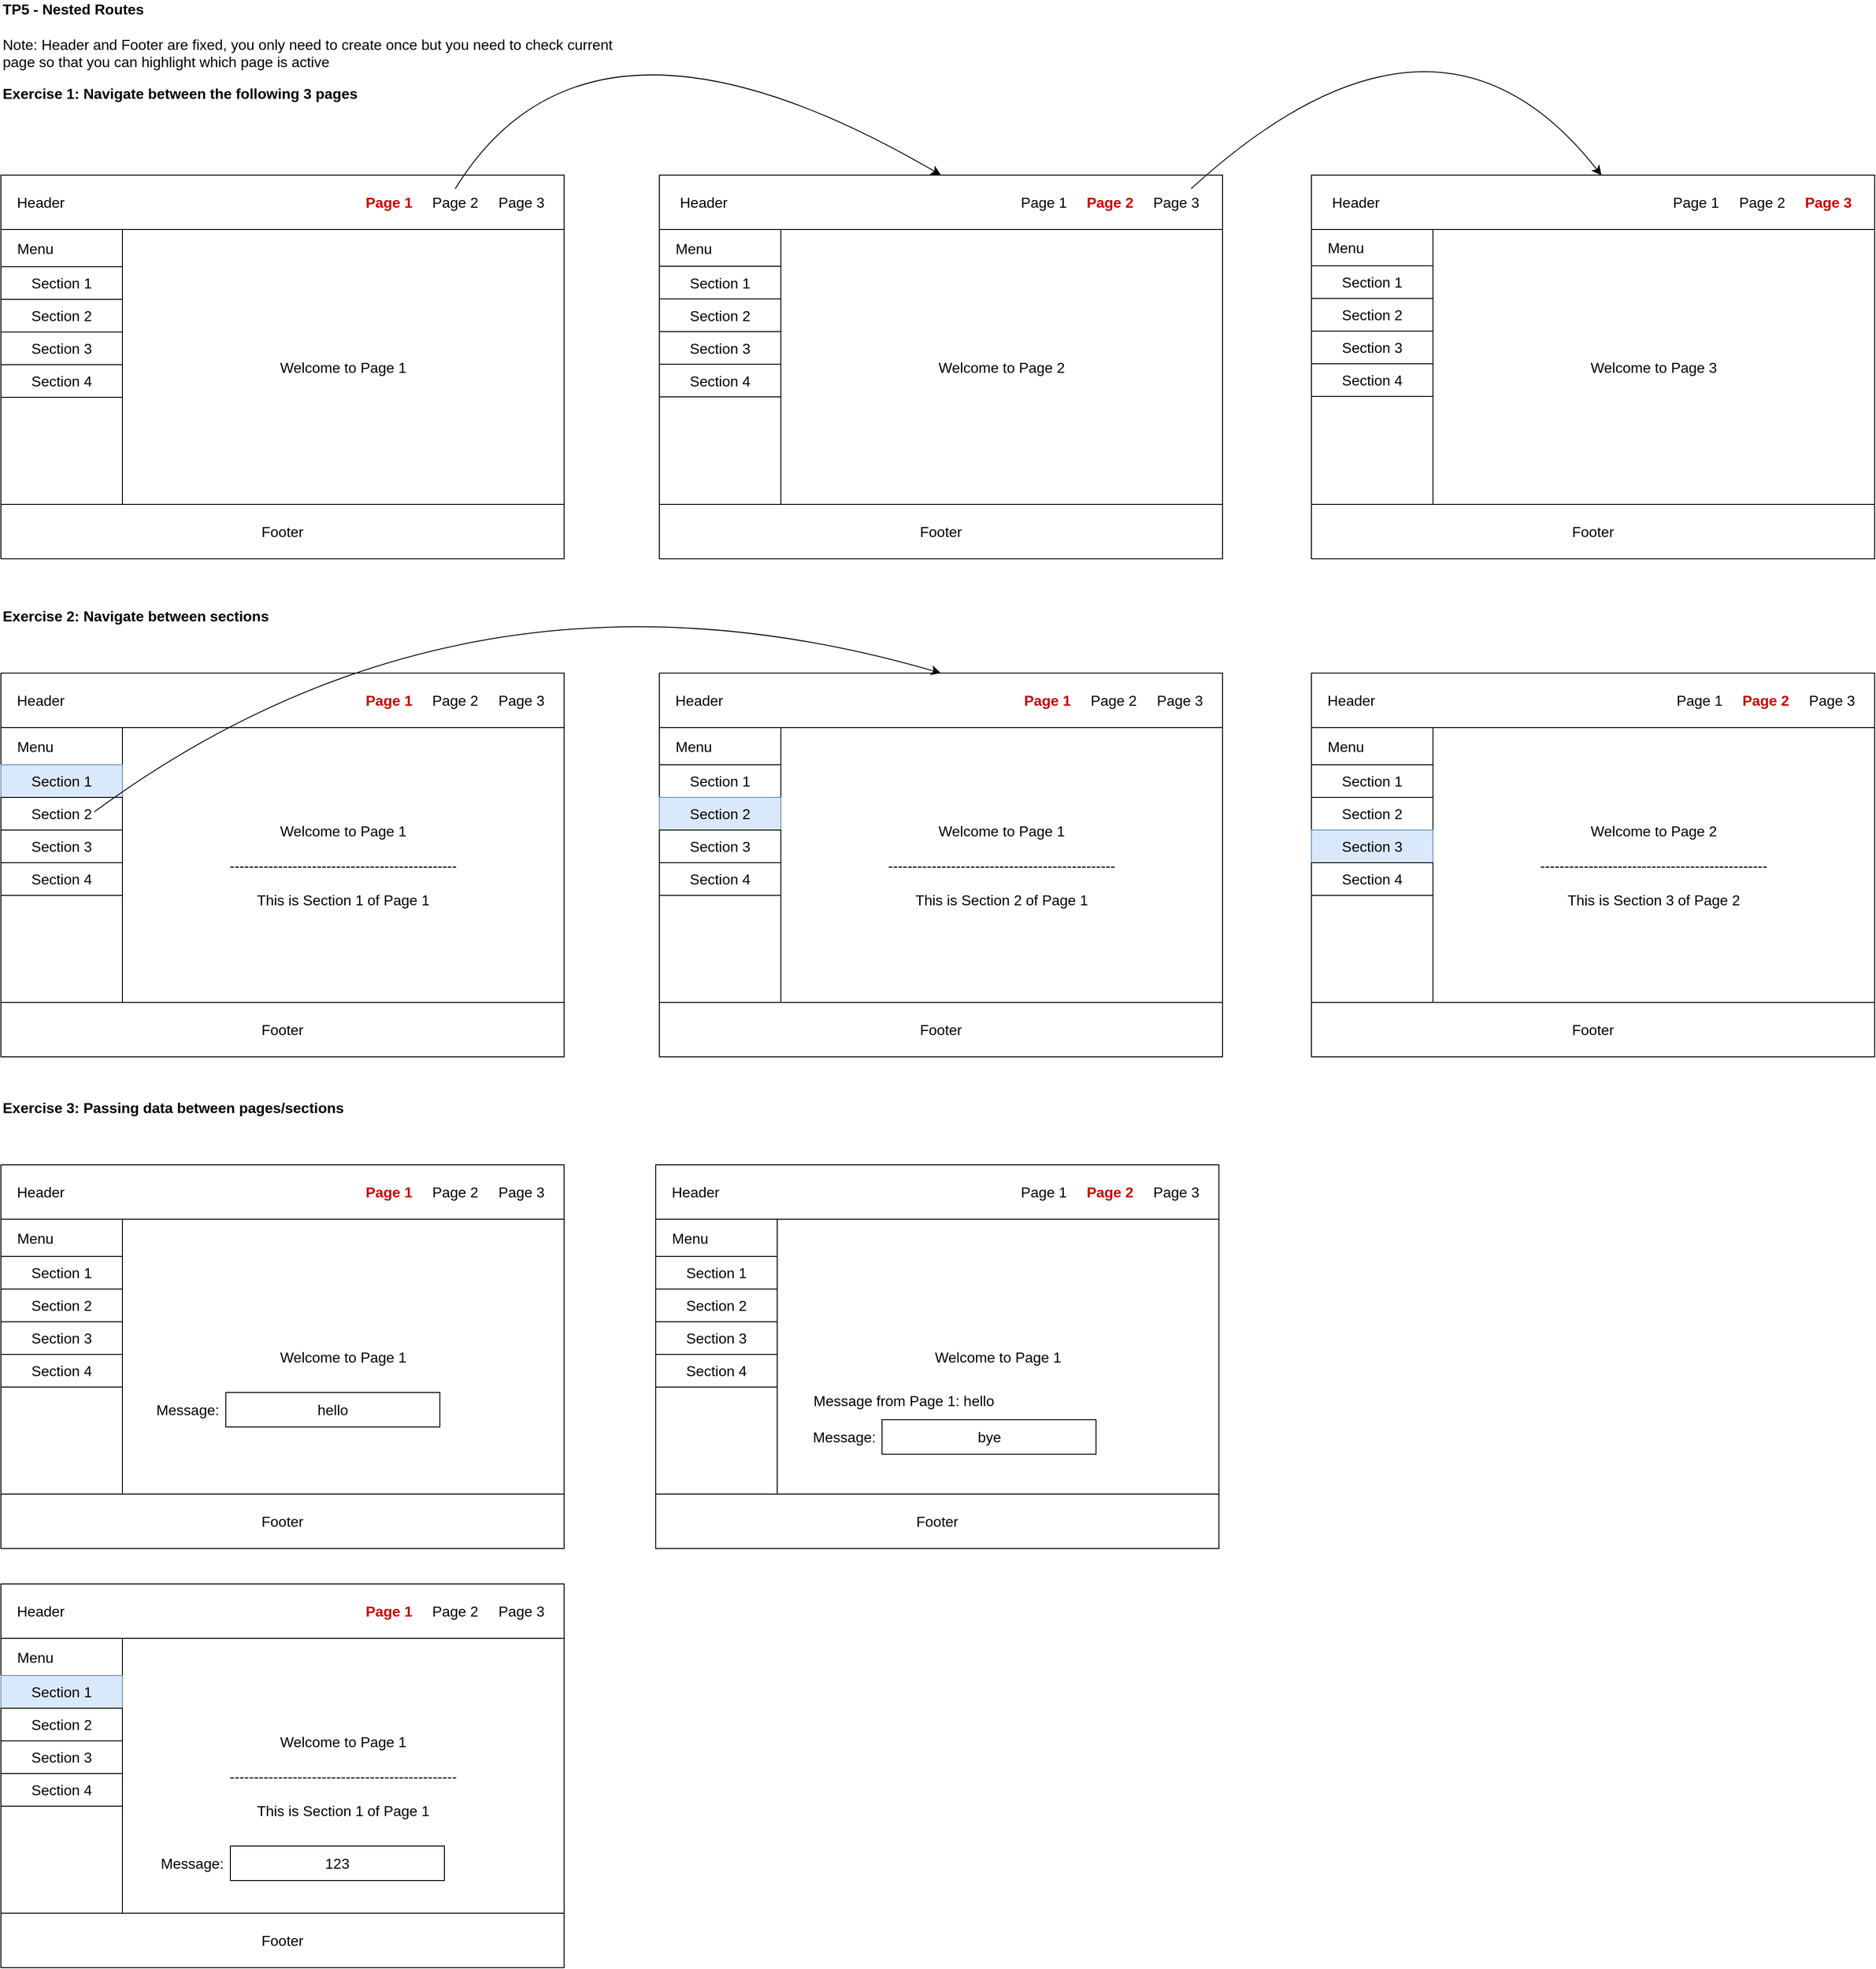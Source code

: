 <mxfile version="20.8.10" type="device"><diagram name="Page-1" id="HAjurfXwAb8U0C5EK2-W"><mxGraphModel dx="1642" dy="1304" grid="0" gridSize="10" guides="1" tooltips="1" connect="1" arrows="1" fold="1" page="0" pageScale="1" pageWidth="827" pageHeight="1169" math="0" shadow="0"><root><mxCell id="0"/><mxCell id="1" parent="0"/><mxCell id="55dLa9W22PT6XGCcYvkK-1" value="" style="rounded=0;whiteSpace=wrap;html=1;fontSize=16;" parent="1" vertex="1"><mxGeometry x="-14" y="4" width="621" height="60" as="geometry"/></mxCell><mxCell id="55dLa9W22PT6XGCcYvkK-2" value="" style="rounded=0;whiteSpace=wrap;html=1;fontSize=16;" parent="1" vertex="1"><mxGeometry x="-14" y="64" width="134" height="303" as="geometry"/></mxCell><mxCell id="55dLa9W22PT6XGCcYvkK-3" value="Welcome to Page 1" style="rounded=0;whiteSpace=wrap;html=1;fontSize=16;" parent="1" vertex="1"><mxGeometry x="120" y="64" width="487" height="303" as="geometry"/></mxCell><mxCell id="55dLa9W22PT6XGCcYvkK-4" value="Footer" style="rounded=0;whiteSpace=wrap;html=1;fontSize=16;" parent="1" vertex="1"><mxGeometry x="-14" y="367" width="621" height="60" as="geometry"/></mxCell><mxCell id="55dLa9W22PT6XGCcYvkK-5" value="" style="rounded=0;whiteSpace=wrap;html=1;fontSize=16;" parent="1" vertex="1"><mxGeometry x="712" y="4" width="621" height="60" as="geometry"/></mxCell><mxCell id="55dLa9W22PT6XGCcYvkK-6" value="" style="rounded=0;whiteSpace=wrap;html=1;fontSize=16;" parent="1" vertex="1"><mxGeometry x="712" y="64" width="134" height="303" as="geometry"/></mxCell><mxCell id="55dLa9W22PT6XGCcYvkK-7" value="Welcome to Page 2" style="rounded=0;whiteSpace=wrap;html=1;fontSize=16;" parent="1" vertex="1"><mxGeometry x="846" y="64" width="487" height="303" as="geometry"/></mxCell><mxCell id="55dLa9W22PT6XGCcYvkK-8" value="Footer" style="rounded=0;whiteSpace=wrap;html=1;fontSize=16;" parent="1" vertex="1"><mxGeometry x="712" y="367" width="621" height="60" as="geometry"/></mxCell><mxCell id="55dLa9W22PT6XGCcYvkK-9" value="" style="endArrow=classic;html=1;rounded=0;fontSize=12;startSize=8;endSize=8;curved=1;exitX=0.5;exitY=0;exitDx=0;exitDy=0;entryX=0.5;entryY=0;entryDx=0;entryDy=0;" parent="1" source="55dLa9W22PT6XGCcYvkK-16" target="55dLa9W22PT6XGCcYvkK-5" edge="1"><mxGeometry width="50" height="50" relative="1" as="geometry"><mxPoint x="608" y="216" as="sourcePoint"/><mxPoint x="658" y="166" as="targetPoint"/><Array as="points"><mxPoint x="635" y="-222"/></Array></mxGeometry></mxCell><mxCell id="55dLa9W22PT6XGCcYvkK-10" value="Header" style="text;html=1;strokeColor=none;fillColor=none;align=center;verticalAlign=middle;whiteSpace=wrap;rounded=0;fontSize=16;" parent="1" vertex="1"><mxGeometry y="19" width="60" height="30" as="geometry"/></mxCell><mxCell id="55dLa9W22PT6XGCcYvkK-11" value="Header" style="text;html=1;strokeColor=none;fillColor=none;align=center;verticalAlign=middle;whiteSpace=wrap;rounded=0;fontSize=16;" parent="1" vertex="1"><mxGeometry x="731" y="19" width="60" height="30" as="geometry"/></mxCell><mxCell id="55dLa9W22PT6XGCcYvkK-12" value="Page 1" style="text;html=1;strokeColor=none;fillColor=none;align=center;verticalAlign=middle;whiteSpace=wrap;rounded=0;fontSize=16;" parent="1" vertex="1"><mxGeometry x="1106" y="19" width="60" height="30" as="geometry"/></mxCell><mxCell id="55dLa9W22PT6XGCcYvkK-13" value="Page 2" style="text;html=1;strokeColor=none;fillColor=none;align=center;verticalAlign=middle;whiteSpace=wrap;rounded=0;fontSize=16;fontStyle=1;fontColor=#CC0000;" parent="1" vertex="1"><mxGeometry x="1179" y="19" width="60" height="30" as="geometry"/></mxCell><mxCell id="55dLa9W22PT6XGCcYvkK-30" style="edgeStyle=none;curved=1;rounded=0;orthogonalLoop=1;jettySize=auto;html=1;entryX=0.515;entryY=0.006;entryDx=0;entryDy=0;fontSize=12;fontColor=#CC0000;startSize=8;endSize=8;entryPerimeter=0;" parent="1" source="55dLa9W22PT6XGCcYvkK-14" target="55dLa9W22PT6XGCcYvkK-22" edge="1"><mxGeometry relative="1" as="geometry"><Array as="points"><mxPoint x="1569" y="-228"/></Array></mxGeometry></mxCell><mxCell id="55dLa9W22PT6XGCcYvkK-14" value="Page 3" style="text;html=1;strokeColor=none;fillColor=none;align=center;verticalAlign=middle;whiteSpace=wrap;rounded=0;fontSize=16;" parent="1" vertex="1"><mxGeometry x="1252" y="19" width="60" height="30" as="geometry"/></mxCell><mxCell id="55dLa9W22PT6XGCcYvkK-15" value="Page 1" style="text;html=1;align=center;verticalAlign=middle;whiteSpace=wrap;rounded=0;fontSize=16;fontStyle=1;fontColor=#CC0000;" parent="1" vertex="1"><mxGeometry x="384" y="19" width="60" height="30" as="geometry"/></mxCell><mxCell id="55dLa9W22PT6XGCcYvkK-16" value="Page 2" style="text;html=1;strokeColor=none;fillColor=none;align=center;verticalAlign=middle;whiteSpace=wrap;rounded=0;fontSize=16;" parent="1" vertex="1"><mxGeometry x="457" y="19" width="60" height="30" as="geometry"/></mxCell><mxCell id="55dLa9W22PT6XGCcYvkK-17" value="Page 3" style="text;html=1;strokeColor=none;fillColor=none;align=center;verticalAlign=middle;whiteSpace=wrap;rounded=0;fontSize=16;" parent="1" vertex="1"><mxGeometry x="530" y="19" width="60" height="30" as="geometry"/></mxCell><mxCell id="55dLa9W22PT6XGCcYvkK-18" value="Exercise 1: Navigate between the following 3 pages" style="text;html=1;strokeColor=none;fillColor=none;align=left;verticalAlign=middle;whiteSpace=wrap;rounded=0;fontSize=16;fontColor=#000000;fontStyle=1" parent="1" vertex="1"><mxGeometry x="-14" y="-101" width="493" height="30" as="geometry"/></mxCell><mxCell id="55dLa9W22PT6XGCcYvkK-19" value="TP5 - Nested Routes&amp;nbsp;&lt;br&gt;&lt;br&gt;&lt;span style=&quot;font-weight: normal;&quot;&gt;Note: Header and Footer are fixed, you only need to create once but you need to check current page so that you can highlight which page is active&lt;/span&gt;" style="text;html=1;strokeColor=none;fillColor=none;align=left;verticalAlign=middle;whiteSpace=wrap;rounded=0;fontSize=16;fontColor=#000000;fontStyle=1" parent="1" vertex="1"><mxGeometry x="-14" y="-184" width="692" height="67" as="geometry"/></mxCell><mxCell id="55dLa9W22PT6XGCcYvkK-20" value="Exercise 2: Navigate between sections" style="text;html=1;strokeColor=none;fillColor=none;align=left;verticalAlign=middle;whiteSpace=wrap;rounded=0;fontSize=16;fontColor=#000000;fontStyle=1" parent="1" vertex="1"><mxGeometry x="-14" y="475" width="467" height="30" as="geometry"/></mxCell><mxCell id="55dLa9W22PT6XGCcYvkK-22" value="" style="rounded=0;whiteSpace=wrap;html=1;fontSize=16;" parent="1" vertex="1"><mxGeometry x="1431" y="4" width="621" height="60" as="geometry"/></mxCell><mxCell id="55dLa9W22PT6XGCcYvkK-23" value="" style="rounded=0;whiteSpace=wrap;html=1;fontSize=16;" parent="1" vertex="1"><mxGeometry x="1431" y="64" width="134" height="303" as="geometry"/></mxCell><mxCell id="55dLa9W22PT6XGCcYvkK-24" value="Welcome to Page 3" style="rounded=0;whiteSpace=wrap;html=1;fontSize=16;" parent="1" vertex="1"><mxGeometry x="1565" y="64" width="487" height="303" as="geometry"/></mxCell><mxCell id="55dLa9W22PT6XGCcYvkK-25" value="Footer" style="rounded=0;whiteSpace=wrap;html=1;fontSize=16;" parent="1" vertex="1"><mxGeometry x="1431" y="367" width="621" height="60" as="geometry"/></mxCell><mxCell id="55dLa9W22PT6XGCcYvkK-26" value="Header" style="text;html=1;strokeColor=none;fillColor=none;align=center;verticalAlign=middle;whiteSpace=wrap;rounded=0;fontSize=16;" parent="1" vertex="1"><mxGeometry x="1450" y="19" width="60" height="30" as="geometry"/></mxCell><mxCell id="55dLa9W22PT6XGCcYvkK-27" value="Page 1" style="text;html=1;strokeColor=none;fillColor=none;align=center;verticalAlign=middle;whiteSpace=wrap;rounded=0;fontSize=16;" parent="1" vertex="1"><mxGeometry x="1825" y="19" width="60" height="30" as="geometry"/></mxCell><mxCell id="55dLa9W22PT6XGCcYvkK-28" value="Page 2" style="text;html=1;strokeColor=none;fillColor=none;align=center;verticalAlign=middle;whiteSpace=wrap;rounded=0;fontSize=16;fontStyle=0;fontColor=#000000;" parent="1" vertex="1"><mxGeometry x="1898" y="19" width="60" height="30" as="geometry"/></mxCell><mxCell id="55dLa9W22PT6XGCcYvkK-29" value="Page 3" style="text;html=1;strokeColor=none;fillColor=none;align=center;verticalAlign=middle;whiteSpace=wrap;rounded=0;fontSize=16;fontColor=#CC0000;fontStyle=1" parent="1" vertex="1"><mxGeometry x="1971" y="19" width="60" height="30" as="geometry"/></mxCell><mxCell id="55dLa9W22PT6XGCcYvkK-31" value="Section 1" style="rounded=0;whiteSpace=wrap;html=1;fontSize=16;fontColor=#000000;" parent="1" vertex="1"><mxGeometry x="-14" y="105" width="134" height="36" as="geometry"/></mxCell><mxCell id="55dLa9W22PT6XGCcYvkK-32" value="Menu" style="text;html=1;strokeColor=none;fillColor=none;align=center;verticalAlign=middle;whiteSpace=wrap;rounded=0;fontSize=16;fontColor=#000000;" parent="1" vertex="1"><mxGeometry x="-6" y="70" width="60" height="30" as="geometry"/></mxCell><mxCell id="55dLa9W22PT6XGCcYvkK-33" value="Section 2" style="rounded=0;whiteSpace=wrap;html=1;fontSize=16;fontColor=#000000;" parent="1" vertex="1"><mxGeometry x="-14" y="141" width="134" height="36" as="geometry"/></mxCell><mxCell id="55dLa9W22PT6XGCcYvkK-34" value="Section 3" style="rounded=0;whiteSpace=wrap;html=1;fontSize=16;fontColor=#000000;" parent="1" vertex="1"><mxGeometry x="-14" y="177" width="134" height="36" as="geometry"/></mxCell><mxCell id="55dLa9W22PT6XGCcYvkK-35" value="Section 4" style="rounded=0;whiteSpace=wrap;html=1;fontSize=16;fontColor=#000000;" parent="1" vertex="1"><mxGeometry x="-14" y="213" width="134" height="36" as="geometry"/></mxCell><mxCell id="55dLa9W22PT6XGCcYvkK-36" value="Section 1" style="rounded=0;whiteSpace=wrap;html=1;fontSize=16;fontColor=#000000;" parent="1" vertex="1"><mxGeometry x="712" y="104.5" width="134" height="36" as="geometry"/></mxCell><mxCell id="55dLa9W22PT6XGCcYvkK-37" value="Menu" style="text;html=1;strokeColor=none;fillColor=none;align=center;verticalAlign=middle;whiteSpace=wrap;rounded=0;fontSize=16;fontColor=#000000;" parent="1" vertex="1"><mxGeometry x="720" y="69.5" width="60" height="30" as="geometry"/></mxCell><mxCell id="55dLa9W22PT6XGCcYvkK-38" value="Section 2" style="rounded=0;whiteSpace=wrap;html=1;fontSize=16;fontColor=#000000;" parent="1" vertex="1"><mxGeometry x="712" y="140.5" width="134" height="36" as="geometry"/></mxCell><mxCell id="55dLa9W22PT6XGCcYvkK-39" value="Section 3" style="rounded=0;whiteSpace=wrap;html=1;fontSize=16;fontColor=#000000;" parent="1" vertex="1"><mxGeometry x="712" y="176.5" width="134" height="36" as="geometry"/></mxCell><mxCell id="55dLa9W22PT6XGCcYvkK-40" value="Section 4" style="rounded=0;whiteSpace=wrap;html=1;fontSize=16;fontColor=#000000;" parent="1" vertex="1"><mxGeometry x="712" y="212.5" width="134" height="36" as="geometry"/></mxCell><mxCell id="55dLa9W22PT6XGCcYvkK-41" value="Section 1" style="rounded=0;whiteSpace=wrap;html=1;fontSize=16;fontColor=#000000;" parent="1" vertex="1"><mxGeometry x="1431" y="104" width="134" height="36" as="geometry"/></mxCell><mxCell id="55dLa9W22PT6XGCcYvkK-42" value="Menu" style="text;html=1;strokeColor=none;fillColor=none;align=center;verticalAlign=middle;whiteSpace=wrap;rounded=0;fontSize=16;fontColor=#000000;" parent="1" vertex="1"><mxGeometry x="1439" y="69" width="60" height="30" as="geometry"/></mxCell><mxCell id="55dLa9W22PT6XGCcYvkK-43" value="Section 2" style="rounded=0;whiteSpace=wrap;html=1;fontSize=16;fontColor=#000000;" parent="1" vertex="1"><mxGeometry x="1431" y="140" width="134" height="36" as="geometry"/></mxCell><mxCell id="55dLa9W22PT6XGCcYvkK-44" value="Section 3" style="rounded=0;whiteSpace=wrap;html=1;fontSize=16;fontColor=#000000;" parent="1" vertex="1"><mxGeometry x="1431" y="176" width="134" height="36" as="geometry"/></mxCell><mxCell id="55dLa9W22PT6XGCcYvkK-45" value="Section 4" style="rounded=0;whiteSpace=wrap;html=1;fontSize=16;fontColor=#000000;" parent="1" vertex="1"><mxGeometry x="1431" y="212" width="134" height="36" as="geometry"/></mxCell><mxCell id="55dLa9W22PT6XGCcYvkK-46" value="" style="rounded=0;whiteSpace=wrap;html=1;fontSize=16;" parent="1" vertex="1"><mxGeometry x="-14" y="553" width="621" height="60" as="geometry"/></mxCell><mxCell id="55dLa9W22PT6XGCcYvkK-47" value="" style="rounded=0;whiteSpace=wrap;html=1;fontSize=16;" parent="1" vertex="1"><mxGeometry x="-14" y="613" width="134" height="303" as="geometry"/></mxCell><mxCell id="55dLa9W22PT6XGCcYvkK-48" value="Welcome to Page 1&lt;br&gt;&lt;br&gt;-----------------------------------------------&lt;br&gt;&lt;br&gt;This is Section 1 of Page 1" style="rounded=0;whiteSpace=wrap;html=1;fontSize=16;" parent="1" vertex="1"><mxGeometry x="120" y="613" width="487" height="303" as="geometry"/></mxCell><mxCell id="55dLa9W22PT6XGCcYvkK-49" value="Footer" style="rounded=0;whiteSpace=wrap;html=1;fontSize=16;" parent="1" vertex="1"><mxGeometry x="-14" y="916" width="621" height="60" as="geometry"/></mxCell><mxCell id="55dLa9W22PT6XGCcYvkK-50" value="Header" style="text;html=1;strokeColor=none;fillColor=none;align=center;verticalAlign=middle;whiteSpace=wrap;rounded=0;fontSize=16;" parent="1" vertex="1"><mxGeometry y="568" width="60" height="30" as="geometry"/></mxCell><mxCell id="55dLa9W22PT6XGCcYvkK-51" value="Page 1" style="text;html=1;align=center;verticalAlign=middle;whiteSpace=wrap;rounded=0;fontSize=16;fontStyle=1;fontColor=#CC0000;" parent="1" vertex="1"><mxGeometry x="384" y="568" width="60" height="30" as="geometry"/></mxCell><mxCell id="55dLa9W22PT6XGCcYvkK-52" value="Page 2" style="text;html=1;strokeColor=none;fillColor=none;align=center;verticalAlign=middle;whiteSpace=wrap;rounded=0;fontSize=16;" parent="1" vertex="1"><mxGeometry x="457" y="568" width="60" height="30" as="geometry"/></mxCell><mxCell id="55dLa9W22PT6XGCcYvkK-53" value="Page 3" style="text;html=1;strokeColor=none;fillColor=none;align=center;verticalAlign=middle;whiteSpace=wrap;rounded=0;fontSize=16;" parent="1" vertex="1"><mxGeometry x="530" y="568" width="60" height="30" as="geometry"/></mxCell><mxCell id="55dLa9W22PT6XGCcYvkK-54" value="Section 1" style="rounded=0;whiteSpace=wrap;html=1;fontSize=16;fillColor=#dae8fc;strokeColor=#6c8ebf;" parent="1" vertex="1"><mxGeometry x="-14" y="654" width="134" height="36" as="geometry"/></mxCell><mxCell id="55dLa9W22PT6XGCcYvkK-55" value="Menu" style="text;html=1;strokeColor=none;fillColor=none;align=center;verticalAlign=middle;whiteSpace=wrap;rounded=0;fontSize=16;fontColor=#000000;" parent="1" vertex="1"><mxGeometry x="-6" y="619" width="60" height="30" as="geometry"/></mxCell><mxCell id="55dLa9W22PT6XGCcYvkK-56" value="Section 2" style="rounded=0;whiteSpace=wrap;html=1;fontSize=16;fontColor=#000000;movable=0;resizable=0;rotatable=0;deletable=0;editable=0;connectable=0;" parent="1" vertex="1"><mxGeometry x="-14" y="690" width="134" height="36" as="geometry"/></mxCell><mxCell id="55dLa9W22PT6XGCcYvkK-57" value="Section 3" style="rounded=0;whiteSpace=wrap;html=1;fontSize=16;fontColor=#000000;" parent="1" vertex="1"><mxGeometry x="-14" y="726" width="134" height="36" as="geometry"/></mxCell><mxCell id="55dLa9W22PT6XGCcYvkK-58" value="Section 4" style="rounded=0;whiteSpace=wrap;html=1;fontSize=16;fontColor=#000000;" parent="1" vertex="1"><mxGeometry x="-14" y="762" width="134" height="36" as="geometry"/></mxCell><mxCell id="55dLa9W22PT6XGCcYvkK-59" value="" style="rounded=0;whiteSpace=wrap;html=1;fontSize=16;" parent="1" vertex="1"><mxGeometry x="712" y="553" width="621" height="60" as="geometry"/></mxCell><mxCell id="55dLa9W22PT6XGCcYvkK-60" value="" style="rounded=0;whiteSpace=wrap;html=1;fontSize=16;" parent="1" vertex="1"><mxGeometry x="712" y="613" width="134" height="303" as="geometry"/></mxCell><mxCell id="55dLa9W22PT6XGCcYvkK-61" value="Welcome to Page 1&lt;br&gt;&lt;br&gt;-----------------------------------------------&lt;br&gt;&lt;br&gt;This is Section 2 of Page 1" style="rounded=0;whiteSpace=wrap;html=1;fontSize=16;" parent="1" vertex="1"><mxGeometry x="846" y="613" width="487" height="303" as="geometry"/></mxCell><mxCell id="55dLa9W22PT6XGCcYvkK-62" value="Footer" style="rounded=0;whiteSpace=wrap;html=1;fontSize=16;" parent="1" vertex="1"><mxGeometry x="712" y="916" width="621" height="60" as="geometry"/></mxCell><mxCell id="55dLa9W22PT6XGCcYvkK-63" value="Header" style="text;html=1;strokeColor=none;fillColor=none;align=center;verticalAlign=middle;whiteSpace=wrap;rounded=0;fontSize=16;" parent="1" vertex="1"><mxGeometry x="726" y="568" width="60" height="30" as="geometry"/></mxCell><mxCell id="55dLa9W22PT6XGCcYvkK-64" value="Page 1" style="text;html=1;align=center;verticalAlign=middle;whiteSpace=wrap;rounded=0;fontSize=16;fontStyle=1;fontColor=#CC0000;" parent="1" vertex="1"><mxGeometry x="1110" y="568" width="60" height="30" as="geometry"/></mxCell><mxCell id="55dLa9W22PT6XGCcYvkK-65" value="Page 2" style="text;html=1;strokeColor=none;fillColor=none;align=center;verticalAlign=middle;whiteSpace=wrap;rounded=0;fontSize=16;" parent="1" vertex="1"><mxGeometry x="1183" y="568" width="60" height="30" as="geometry"/></mxCell><mxCell id="55dLa9W22PT6XGCcYvkK-66" value="Page 3" style="text;html=1;strokeColor=none;fillColor=none;align=center;verticalAlign=middle;whiteSpace=wrap;rounded=0;fontSize=16;" parent="1" vertex="1"><mxGeometry x="1256" y="568" width="60" height="30" as="geometry"/></mxCell><mxCell id="55dLa9W22PT6XGCcYvkK-67" value="Section 1" style="rounded=0;whiteSpace=wrap;html=1;fontSize=16;" parent="1" vertex="1"><mxGeometry x="712" y="654" width="134" height="36" as="geometry"/></mxCell><mxCell id="55dLa9W22PT6XGCcYvkK-68" value="Menu" style="text;html=1;strokeColor=none;fillColor=none;align=center;verticalAlign=middle;whiteSpace=wrap;rounded=0;fontSize=16;fontColor=#000000;" parent="1" vertex="1"><mxGeometry x="720" y="619" width="60" height="30" as="geometry"/></mxCell><mxCell id="55dLa9W22PT6XGCcYvkK-69" value="Section 2" style="rounded=0;whiteSpace=wrap;html=1;fontSize=16;fillColor=#dae8fc;strokeColor=#6c8ebf;" parent="1" vertex="1"><mxGeometry x="712" y="690" width="134" height="36" as="geometry"/></mxCell><mxCell id="55dLa9W22PT6XGCcYvkK-70" value="Section 3" style="rounded=0;whiteSpace=wrap;html=1;fontSize=16;fontColor=#000000;" parent="1" vertex="1"><mxGeometry x="712" y="726" width="134" height="36" as="geometry"/></mxCell><mxCell id="55dLa9W22PT6XGCcYvkK-71" value="Section 4" style="rounded=0;whiteSpace=wrap;html=1;fontSize=16;fontColor=#000000;" parent="1" vertex="1"><mxGeometry x="712" y="762" width="134" height="36" as="geometry"/></mxCell><mxCell id="55dLa9W22PT6XGCcYvkK-72" value="Exercise 3: Passing data between pages/sections" style="text;html=1;strokeColor=none;fillColor=none;align=left;verticalAlign=middle;whiteSpace=wrap;rounded=0;fontSize=16;fontColor=#000000;fontStyle=1" parent="1" vertex="1"><mxGeometry x="-14" y="1017" width="467" height="30" as="geometry"/></mxCell><mxCell id="55dLa9W22PT6XGCcYvkK-73" value="" style="rounded=0;whiteSpace=wrap;html=1;fontSize=16;" parent="1" vertex="1"><mxGeometry x="-14" y="1095" width="621" height="60" as="geometry"/></mxCell><mxCell id="55dLa9W22PT6XGCcYvkK-74" value="" style="rounded=0;whiteSpace=wrap;html=1;fontSize=16;" parent="1" vertex="1"><mxGeometry x="-14" y="1155" width="134" height="303" as="geometry"/></mxCell><mxCell id="55dLa9W22PT6XGCcYvkK-75" value="Welcome to Page 1" style="rounded=0;whiteSpace=wrap;html=1;fontSize=16;" parent="1" vertex="1"><mxGeometry x="120" y="1155" width="487" height="303" as="geometry"/></mxCell><mxCell id="55dLa9W22PT6XGCcYvkK-76" value="Footer" style="rounded=0;whiteSpace=wrap;html=1;fontSize=16;" parent="1" vertex="1"><mxGeometry x="-14" y="1458" width="621" height="60" as="geometry"/></mxCell><mxCell id="55dLa9W22PT6XGCcYvkK-77" value="Header" style="text;html=1;strokeColor=none;fillColor=none;align=center;verticalAlign=middle;whiteSpace=wrap;rounded=0;fontSize=16;" parent="1" vertex="1"><mxGeometry y="1110" width="60" height="30" as="geometry"/></mxCell><mxCell id="55dLa9W22PT6XGCcYvkK-78" value="Page 1" style="text;html=1;align=center;verticalAlign=middle;whiteSpace=wrap;rounded=0;fontSize=16;fontStyle=1;fontColor=#CC0000;" parent="1" vertex="1"><mxGeometry x="384" y="1110" width="60" height="30" as="geometry"/></mxCell><mxCell id="55dLa9W22PT6XGCcYvkK-79" value="Page 2" style="text;html=1;strokeColor=none;fillColor=none;align=center;verticalAlign=middle;whiteSpace=wrap;rounded=0;fontSize=16;" parent="1" vertex="1"><mxGeometry x="457" y="1110" width="60" height="30" as="geometry"/></mxCell><mxCell id="55dLa9W22PT6XGCcYvkK-80" value="Page 3" style="text;html=1;strokeColor=none;fillColor=none;align=center;verticalAlign=middle;whiteSpace=wrap;rounded=0;fontSize=16;" parent="1" vertex="1"><mxGeometry x="530" y="1110" width="60" height="30" as="geometry"/></mxCell><mxCell id="55dLa9W22PT6XGCcYvkK-81" value="Section 1" style="rounded=0;whiteSpace=wrap;html=1;fontSize=16;fontColor=#000000;" parent="1" vertex="1"><mxGeometry x="-14" y="1196" width="134" height="36" as="geometry"/></mxCell><mxCell id="55dLa9W22PT6XGCcYvkK-82" value="Menu" style="text;html=1;strokeColor=none;fillColor=none;align=center;verticalAlign=middle;whiteSpace=wrap;rounded=0;fontSize=16;fontColor=#000000;" parent="1" vertex="1"><mxGeometry x="-6" y="1161" width="60" height="30" as="geometry"/></mxCell><mxCell id="55dLa9W22PT6XGCcYvkK-83" value="Section 2" style="rounded=0;whiteSpace=wrap;html=1;fontSize=16;fontColor=#000000;" parent="1" vertex="1"><mxGeometry x="-14" y="1232" width="134" height="36" as="geometry"/></mxCell><mxCell id="55dLa9W22PT6XGCcYvkK-84" value="Section 3" style="rounded=0;whiteSpace=wrap;html=1;fontSize=16;fontColor=#000000;" parent="1" vertex="1"><mxGeometry x="-14" y="1268" width="134" height="36" as="geometry"/></mxCell><mxCell id="55dLa9W22PT6XGCcYvkK-85" value="Section 4" style="rounded=0;whiteSpace=wrap;html=1;fontSize=16;fontColor=#000000;" parent="1" vertex="1"><mxGeometry x="-14" y="1304" width="134" height="36" as="geometry"/></mxCell><mxCell id="55dLa9W22PT6XGCcYvkK-86" value="hello" style="rounded=0;whiteSpace=wrap;html=1;fontSize=16;fontColor=#000000;" parent="1" vertex="1"><mxGeometry x="234" y="1346" width="236" height="38" as="geometry"/></mxCell><mxCell id="55dLa9W22PT6XGCcYvkK-87" value="Message:" style="text;html=1;strokeColor=none;fillColor=none;align=center;verticalAlign=middle;whiteSpace=wrap;rounded=0;fontSize=16;fontColor=#000000;" parent="1" vertex="1"><mxGeometry x="162" y="1350" width="60" height="30" as="geometry"/></mxCell><mxCell id="55dLa9W22PT6XGCcYvkK-88" value="" style="rounded=0;whiteSpace=wrap;html=1;fontSize=16;" parent="1" vertex="1"><mxGeometry x="708" y="1095" width="621" height="60" as="geometry"/></mxCell><mxCell id="55dLa9W22PT6XGCcYvkK-89" value="" style="rounded=0;whiteSpace=wrap;html=1;fontSize=16;" parent="1" vertex="1"><mxGeometry x="708" y="1155" width="134" height="303" as="geometry"/></mxCell><mxCell id="55dLa9W22PT6XGCcYvkK-90" value="Welcome to Page 1" style="rounded=0;whiteSpace=wrap;html=1;fontSize=16;" parent="1" vertex="1"><mxGeometry x="842" y="1155" width="487" height="303" as="geometry"/></mxCell><mxCell id="55dLa9W22PT6XGCcYvkK-91" value="Footer" style="rounded=0;whiteSpace=wrap;html=1;fontSize=16;" parent="1" vertex="1"><mxGeometry x="708" y="1458" width="621" height="60" as="geometry"/></mxCell><mxCell id="55dLa9W22PT6XGCcYvkK-92" value="Header" style="text;html=1;strokeColor=none;fillColor=none;align=center;verticalAlign=middle;whiteSpace=wrap;rounded=0;fontSize=16;" parent="1" vertex="1"><mxGeometry x="722" y="1110" width="60" height="30" as="geometry"/></mxCell><mxCell id="55dLa9W22PT6XGCcYvkK-93" value="Page 1" style="text;html=1;align=center;verticalAlign=middle;whiteSpace=wrap;rounded=0;fontSize=16;fontStyle=0;fontColor=#000000;" parent="1" vertex="1"><mxGeometry x="1106" y="1110" width="60" height="30" as="geometry"/></mxCell><mxCell id="55dLa9W22PT6XGCcYvkK-94" value="Page 2" style="text;html=1;strokeColor=none;fillColor=none;align=center;verticalAlign=middle;whiteSpace=wrap;rounded=0;fontSize=16;fontStyle=1;fontColor=#CC0000;" parent="1" vertex="1"><mxGeometry x="1179" y="1110" width="60" height="30" as="geometry"/></mxCell><mxCell id="55dLa9W22PT6XGCcYvkK-95" value="Page 3" style="text;html=1;strokeColor=none;fillColor=none;align=center;verticalAlign=middle;whiteSpace=wrap;rounded=0;fontSize=16;" parent="1" vertex="1"><mxGeometry x="1252" y="1110" width="60" height="30" as="geometry"/></mxCell><mxCell id="55dLa9W22PT6XGCcYvkK-96" value="Section 1" style="rounded=0;whiteSpace=wrap;html=1;fontSize=16;fontColor=#000000;" parent="1" vertex="1"><mxGeometry x="708" y="1196" width="134" height="36" as="geometry"/></mxCell><mxCell id="55dLa9W22PT6XGCcYvkK-97" value="Menu" style="text;html=1;strokeColor=none;fillColor=none;align=center;verticalAlign=middle;whiteSpace=wrap;rounded=0;fontSize=16;fontColor=#000000;" parent="1" vertex="1"><mxGeometry x="716" y="1161" width="60" height="30" as="geometry"/></mxCell><mxCell id="55dLa9W22PT6XGCcYvkK-98" value="Section 2" style="rounded=0;whiteSpace=wrap;html=1;fontSize=16;fontColor=#000000;" parent="1" vertex="1"><mxGeometry x="708" y="1232" width="134" height="36" as="geometry"/></mxCell><mxCell id="55dLa9W22PT6XGCcYvkK-99" value="Section 3" style="rounded=0;whiteSpace=wrap;html=1;fontSize=16;fontColor=#000000;" parent="1" vertex="1"><mxGeometry x="708" y="1268" width="134" height="36" as="geometry"/></mxCell><mxCell id="55dLa9W22PT6XGCcYvkK-100" value="Section 4" style="rounded=0;whiteSpace=wrap;html=1;fontSize=16;fontColor=#000000;" parent="1" vertex="1"><mxGeometry x="708" y="1304" width="134" height="36" as="geometry"/></mxCell><mxCell id="55dLa9W22PT6XGCcYvkK-101" value="bye" style="rounded=0;whiteSpace=wrap;html=1;fontSize=16;fontColor=#000000;" parent="1" vertex="1"><mxGeometry x="957.5" y="1376" width="236" height="38" as="geometry"/></mxCell><mxCell id="55dLa9W22PT6XGCcYvkK-102" value="Message:" style="text;html=1;strokeColor=none;fillColor=none;align=center;verticalAlign=middle;whiteSpace=wrap;rounded=0;fontSize=16;fontColor=#000000;" parent="1" vertex="1"><mxGeometry x="885.5" y="1380" width="60" height="30" as="geometry"/></mxCell><mxCell id="55dLa9W22PT6XGCcYvkK-103" value="Message from Page 1: hello" style="text;html=1;strokeColor=none;fillColor=none;align=left;verticalAlign=middle;whiteSpace=wrap;rounded=0;fontSize=16;fontColor=#000000;" parent="1" vertex="1"><mxGeometry x="880" y="1340" width="311" height="30" as="geometry"/></mxCell><mxCell id="55dLa9W22PT6XGCcYvkK-104" value="" style="rounded=0;whiteSpace=wrap;html=1;fontSize=16;" parent="1" vertex="1"><mxGeometry x="-14" y="1557" width="621" height="60" as="geometry"/></mxCell><mxCell id="55dLa9W22PT6XGCcYvkK-105" value="" style="rounded=0;whiteSpace=wrap;html=1;fontSize=16;" parent="1" vertex="1"><mxGeometry x="-14" y="1617" width="134" height="303" as="geometry"/></mxCell><mxCell id="55dLa9W22PT6XGCcYvkK-106" value="Welcome to Page 1&lt;br&gt;&lt;br&gt;-----------------------------------------------&lt;br&gt;&lt;br&gt;This is Section 1 of Page 1" style="rounded=0;whiteSpace=wrap;html=1;fontSize=16;" parent="1" vertex="1"><mxGeometry x="120" y="1617" width="487" height="303" as="geometry"/></mxCell><mxCell id="55dLa9W22PT6XGCcYvkK-107" value="Footer" style="rounded=0;whiteSpace=wrap;html=1;fontSize=16;" parent="1" vertex="1"><mxGeometry x="-14" y="1920" width="621" height="60" as="geometry"/></mxCell><mxCell id="55dLa9W22PT6XGCcYvkK-108" value="Header" style="text;html=1;strokeColor=none;fillColor=none;align=center;verticalAlign=middle;whiteSpace=wrap;rounded=0;fontSize=16;" parent="1" vertex="1"><mxGeometry y="1572" width="60" height="30" as="geometry"/></mxCell><mxCell id="55dLa9W22PT6XGCcYvkK-109" value="Page 1" style="text;html=1;align=center;verticalAlign=middle;whiteSpace=wrap;rounded=0;fontSize=16;fontStyle=1;fontColor=#CC0000;" parent="1" vertex="1"><mxGeometry x="384" y="1572" width="60" height="30" as="geometry"/></mxCell><mxCell id="55dLa9W22PT6XGCcYvkK-110" value="Page 2" style="text;html=1;strokeColor=none;fillColor=none;align=center;verticalAlign=middle;whiteSpace=wrap;rounded=0;fontSize=16;" parent="1" vertex="1"><mxGeometry x="457" y="1572" width="60" height="30" as="geometry"/></mxCell><mxCell id="55dLa9W22PT6XGCcYvkK-111" value="Page 3" style="text;html=1;strokeColor=none;fillColor=none;align=center;verticalAlign=middle;whiteSpace=wrap;rounded=0;fontSize=16;" parent="1" vertex="1"><mxGeometry x="530" y="1572" width="60" height="30" as="geometry"/></mxCell><mxCell id="55dLa9W22PT6XGCcYvkK-112" value="Section 1" style="rounded=0;whiteSpace=wrap;html=1;fontSize=16;fillColor=#dae8fc;strokeColor=#6c8ebf;" parent="1" vertex="1"><mxGeometry x="-14" y="1658" width="134" height="36" as="geometry"/></mxCell><mxCell id="55dLa9W22PT6XGCcYvkK-113" value="Menu" style="text;html=1;strokeColor=none;fillColor=none;align=center;verticalAlign=middle;whiteSpace=wrap;rounded=0;fontSize=16;fontColor=#000000;" parent="1" vertex="1"><mxGeometry x="-6" y="1623" width="60" height="30" as="geometry"/></mxCell><mxCell id="55dLa9W22PT6XGCcYvkK-114" value="Section 2" style="rounded=0;whiteSpace=wrap;html=1;fontSize=16;fontColor=#000000;" parent="1" vertex="1"><mxGeometry x="-14" y="1694" width="134" height="36" as="geometry"/></mxCell><mxCell id="55dLa9W22PT6XGCcYvkK-115" value="Section 3" style="rounded=0;whiteSpace=wrap;html=1;fontSize=16;fontColor=#000000;" parent="1" vertex="1"><mxGeometry x="-14" y="1730" width="134" height="36" as="geometry"/></mxCell><mxCell id="55dLa9W22PT6XGCcYvkK-116" value="Section 4" style="rounded=0;whiteSpace=wrap;html=1;fontSize=16;fontColor=#000000;" parent="1" vertex="1"><mxGeometry x="-14" y="1766" width="134" height="36" as="geometry"/></mxCell><mxCell id="55dLa9W22PT6XGCcYvkK-117" value="123" style="rounded=0;whiteSpace=wrap;html=1;fontSize=16;fontColor=#000000;" parent="1" vertex="1"><mxGeometry x="239" y="1846" width="236" height="38" as="geometry"/></mxCell><mxCell id="55dLa9W22PT6XGCcYvkK-118" value="Message:" style="text;html=1;strokeColor=none;fillColor=none;align=center;verticalAlign=middle;whiteSpace=wrap;rounded=0;fontSize=16;fontColor=#000000;" parent="1" vertex="1"><mxGeometry x="167" y="1850" width="60" height="30" as="geometry"/></mxCell><mxCell id="55dLa9W22PT6XGCcYvkK-119" value="" style="rounded=0;whiteSpace=wrap;html=1;fontSize=16;" parent="1" vertex="1"><mxGeometry x="1431" y="553" width="621" height="60" as="geometry"/></mxCell><mxCell id="55dLa9W22PT6XGCcYvkK-120" value="" style="rounded=0;whiteSpace=wrap;html=1;fontSize=16;" parent="1" vertex="1"><mxGeometry x="1431" y="613" width="134" height="303" as="geometry"/></mxCell><mxCell id="55dLa9W22PT6XGCcYvkK-121" value="Welcome to Page 2&lt;br&gt;&lt;br&gt;-----------------------------------------------&lt;br&gt;&lt;br&gt;This is Section 3 of Page 2" style="rounded=0;whiteSpace=wrap;html=1;fontSize=16;" parent="1" vertex="1"><mxGeometry x="1565" y="613" width="487" height="303" as="geometry"/></mxCell><mxCell id="55dLa9W22PT6XGCcYvkK-122" value="Footer" style="rounded=0;whiteSpace=wrap;html=1;fontSize=16;" parent="1" vertex="1"><mxGeometry x="1431" y="916" width="621" height="60" as="geometry"/></mxCell><mxCell id="55dLa9W22PT6XGCcYvkK-123" value="Header" style="text;html=1;strokeColor=none;fillColor=none;align=center;verticalAlign=middle;whiteSpace=wrap;rounded=0;fontSize=16;" parent="1" vertex="1"><mxGeometry x="1445" y="568" width="60" height="30" as="geometry"/></mxCell><mxCell id="55dLa9W22PT6XGCcYvkK-124" value="Page 1" style="text;html=1;align=center;verticalAlign=middle;whiteSpace=wrap;rounded=0;fontSize=16;fontStyle=0;fontColor=#000000;" parent="1" vertex="1"><mxGeometry x="1829" y="568" width="60" height="30" as="geometry"/></mxCell><mxCell id="55dLa9W22PT6XGCcYvkK-125" value="Page 2" style="text;html=1;strokeColor=none;fillColor=none;align=center;verticalAlign=middle;whiteSpace=wrap;rounded=0;fontSize=16;fontStyle=1;fontColor=#CC0000;" parent="1" vertex="1"><mxGeometry x="1902" y="568" width="60" height="30" as="geometry"/></mxCell><mxCell id="55dLa9W22PT6XGCcYvkK-126" value="Page 3" style="text;html=1;strokeColor=none;fillColor=none;align=center;verticalAlign=middle;whiteSpace=wrap;rounded=0;fontSize=16;" parent="1" vertex="1"><mxGeometry x="1975" y="568" width="60" height="30" as="geometry"/></mxCell><mxCell id="55dLa9W22PT6XGCcYvkK-127" value="Section 1" style="rounded=0;whiteSpace=wrap;html=1;fontSize=16;" parent="1" vertex="1"><mxGeometry x="1431" y="654" width="134" height="36" as="geometry"/></mxCell><mxCell id="55dLa9W22PT6XGCcYvkK-128" value="Menu" style="text;html=1;strokeColor=none;fillColor=none;align=center;verticalAlign=middle;whiteSpace=wrap;rounded=0;fontSize=16;fontColor=#000000;" parent="1" vertex="1"><mxGeometry x="1439" y="619" width="60" height="30" as="geometry"/></mxCell><mxCell id="55dLa9W22PT6XGCcYvkK-129" value="Section 2" style="rounded=0;whiteSpace=wrap;html=1;fontSize=16;" parent="1" vertex="1"><mxGeometry x="1431" y="690" width="134" height="36" as="geometry"/></mxCell><mxCell id="55dLa9W22PT6XGCcYvkK-130" value="Section 3" style="rounded=0;whiteSpace=wrap;html=1;fontSize=16;fillColor=#dae8fc;strokeColor=#6c8ebf;" parent="1" vertex="1"><mxGeometry x="1431" y="726" width="134" height="36" as="geometry"/></mxCell><mxCell id="55dLa9W22PT6XGCcYvkK-131" value="Section 4" style="rounded=0;whiteSpace=wrap;html=1;fontSize=16;fontColor=#000000;" parent="1" vertex="1"><mxGeometry x="1431" y="762" width="134" height="36" as="geometry"/></mxCell><mxCell id="55dLa9W22PT6XGCcYvkK-132" style="edgeStyle=none;curved=1;rounded=0;orthogonalLoop=1;jettySize=auto;html=1;entryX=0.5;entryY=0;entryDx=0;entryDy=0;fontSize=12;fontColor=#CC0000;startSize=8;endSize=8;" parent="1" target="55dLa9W22PT6XGCcYvkK-59" edge="1"><mxGeometry relative="1" as="geometry"><mxPoint x="89" y="706" as="sourcePoint"/><Array as="points"><mxPoint x="502" y="402"/></Array></mxGeometry></mxCell></root></mxGraphModel></diagram></mxfile>